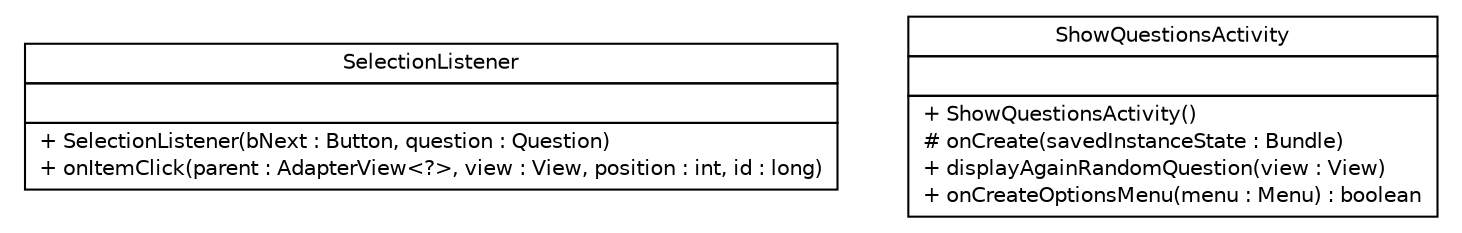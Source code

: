 #!/usr/local/bin/dot
#
# Class diagram 
# Generated by UMLGraph version R5_6_6-1-g9240c4 (http://www.umlgraph.org/)
#

digraph G {
	edge [fontname="Helvetica",fontsize=10,labelfontname="Helvetica",labelfontsize=10];
	node [fontname="Helvetica",fontsize=10,shape=plaintext];
	nodesep=0.25;
	ranksep=0.5;
	// epfl.sweng.showquestions.SelectionListener
	c100 [label=<<table title="epfl.sweng.showquestions.SelectionListener" border="0" cellborder="1" cellspacing="0" cellpadding="2" port="p" href="./SelectionListener.html">
		<tr><td><table border="0" cellspacing="0" cellpadding="1">
<tr><td align="center" balign="center"> SelectionListener </td></tr>
		</table></td></tr>
		<tr><td><table border="0" cellspacing="0" cellpadding="1">
<tr><td align="left" balign="left">  </td></tr>
		</table></td></tr>
		<tr><td><table border="0" cellspacing="0" cellpadding="1">
<tr><td align="left" balign="left"> + SelectionListener(bNext : Button, question : Question) </td></tr>
<tr><td align="left" balign="left"> + onItemClick(parent : AdapterView&lt;?&gt;, view : View, position : int, id : long) </td></tr>
		</table></td></tr>
		</table>>, URL="./SelectionListener.html", fontname="Helvetica", fontcolor="black", fontsize=10.0];
	// epfl.sweng.showquestions.ShowQuestionsActivity
	c101 [label=<<table title="epfl.sweng.showquestions.ShowQuestionsActivity" border="0" cellborder="1" cellspacing="0" cellpadding="2" port="p" href="./ShowQuestionsActivity.html">
		<tr><td><table border="0" cellspacing="0" cellpadding="1">
<tr><td align="center" balign="center"> ShowQuestionsActivity </td></tr>
		</table></td></tr>
		<tr><td><table border="0" cellspacing="0" cellpadding="1">
<tr><td align="left" balign="left">  </td></tr>
		</table></td></tr>
		<tr><td><table border="0" cellspacing="0" cellpadding="1">
<tr><td align="left" balign="left"> + ShowQuestionsActivity() </td></tr>
<tr><td align="left" balign="left"> # onCreate(savedInstanceState : Bundle) </td></tr>
<tr><td align="left" balign="left"> + displayAgainRandomQuestion(view : View) </td></tr>
<tr><td align="left" balign="left"> + onCreateOptionsMenu(menu : Menu) : boolean </td></tr>
		</table></td></tr>
		</table>>, URL="./ShowQuestionsActivity.html", fontname="Helvetica", fontcolor="black", fontsize=10.0];
}

